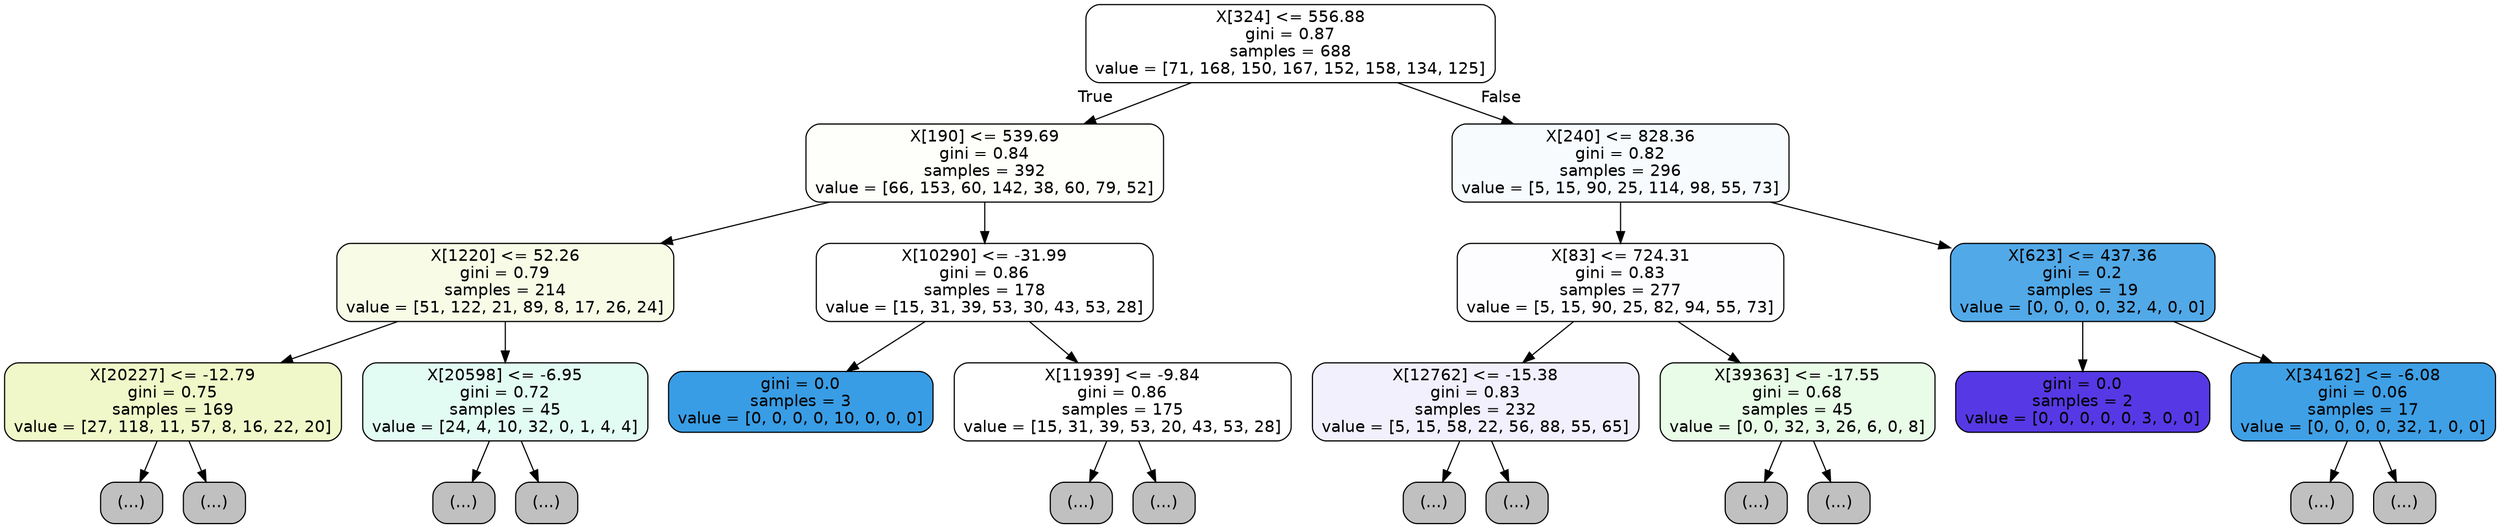 digraph Tree {
node [shape=box, style="filled, rounded", color="black", fontname="helvetica"] ;
edge [fontname="helvetica"] ;
0 [label="X[324] <= 556.88\ngini = 0.87\nsamples = 688\nvalue = [71, 168, 150, 167, 152, 158, 134, 125]", fillcolor="#ffffff"] ;
1 [label="X[190] <= 539.69\ngini = 0.84\nsamples = 392\nvalue = [66, 153, 60, 142, 38, 60, 79, 52]", fillcolor="#fefefb"] ;
0 -> 1 [labeldistance=2.5, labelangle=45, headlabel="True"] ;
2 [label="X[1220] <= 52.26\ngini = 0.79\nsamples = 214\nvalue = [51, 122, 21, 89, 8, 17, 26, 24]", fillcolor="#f8fce7"] ;
1 -> 2 ;
3 [label="X[20227] <= -12.79\ngini = 0.75\nsamples = 169\nvalue = [27, 118, 11, 57, 8, 16, 22, 20]", fillcolor="#f0f8c9"] ;
2 -> 3 ;
4 [label="(...)", fillcolor="#C0C0C0"] ;
3 -> 4 ;
13 [label="(...)", fillcolor="#C0C0C0"] ;
3 -> 13 ;
96 [label="X[20598] <= -6.95\ngini = 0.72\nsamples = 45\nvalue = [24, 4, 10, 32, 0, 1, 4, 4]", fillcolor="#e2fbf3"] ;
2 -> 96 ;
97 [label="(...)", fillcolor="#C0C0C0"] ;
96 -> 97 ;
112 [label="(...)", fillcolor="#C0C0C0"] ;
96 -> 112 ;
123 [label="X[10290] <= -31.99\ngini = 0.86\nsamples = 178\nvalue = [15, 31, 39, 53, 30, 43, 53, 28]", fillcolor="#ffffff"] ;
1 -> 123 ;
124 [label="gini = 0.0\nsamples = 3\nvalue = [0, 0, 0, 0, 10, 0, 0, 0]", fillcolor="#399de5"] ;
123 -> 124 ;
125 [label="X[11939] <= -9.84\ngini = 0.86\nsamples = 175\nvalue = [15, 31, 39, 53, 20, 43, 53, 28]", fillcolor="#ffffff"] ;
123 -> 125 ;
126 [label="(...)", fillcolor="#C0C0C0"] ;
125 -> 126 ;
167 [label="(...)", fillcolor="#C0C0C0"] ;
125 -> 167 ;
254 [label="X[240] <= 828.36\ngini = 0.82\nsamples = 296\nvalue = [5, 15, 90, 25, 114, 98, 55, 73]", fillcolor="#f7fbfe"] ;
0 -> 254 [labeldistance=2.5, labelangle=-45, headlabel="False"] ;
255 [label="X[83] <= 724.31\ngini = 0.83\nsamples = 277\nvalue = [5, 15, 90, 25, 82, 94, 55, 73]", fillcolor="#fdfdff"] ;
254 -> 255 ;
256 [label="X[12762] <= -15.38\ngini = 0.83\nsamples = 232\nvalue = [5, 15, 58, 22, 56, 88, 55, 65]", fillcolor="#f2f0fd"] ;
255 -> 256 ;
257 [label="(...)", fillcolor="#C0C0C0"] ;
256 -> 257 ;
268 [label="(...)", fillcolor="#C0C0C0"] ;
256 -> 268 ;
409 [label="X[39363] <= -17.55\ngini = 0.68\nsamples = 45\nvalue = [0, 0, 32, 3, 26, 6, 0, 8]", fillcolor="#e8fce7"] ;
255 -> 409 ;
410 [label="(...)", fillcolor="#C0C0C0"] ;
409 -> 410 ;
417 [label="(...)", fillcolor="#C0C0C0"] ;
409 -> 417 ;
428 [label="X[623] <= 437.36\ngini = 0.2\nsamples = 19\nvalue = [0, 0, 0, 0, 32, 4, 0, 0]", fillcolor="#52a9e8"] ;
254 -> 428 ;
429 [label="gini = 0.0\nsamples = 2\nvalue = [0, 0, 0, 0, 0, 3, 0, 0]", fillcolor="#5639e5"] ;
428 -> 429 ;
430 [label="X[34162] <= -6.08\ngini = 0.06\nsamples = 17\nvalue = [0, 0, 0, 0, 32, 1, 0, 0]", fillcolor="#3fa0e6"] ;
428 -> 430 ;
431 [label="(...)", fillcolor="#C0C0C0"] ;
430 -> 431 ;
432 [label="(...)", fillcolor="#C0C0C0"] ;
430 -> 432 ;
}